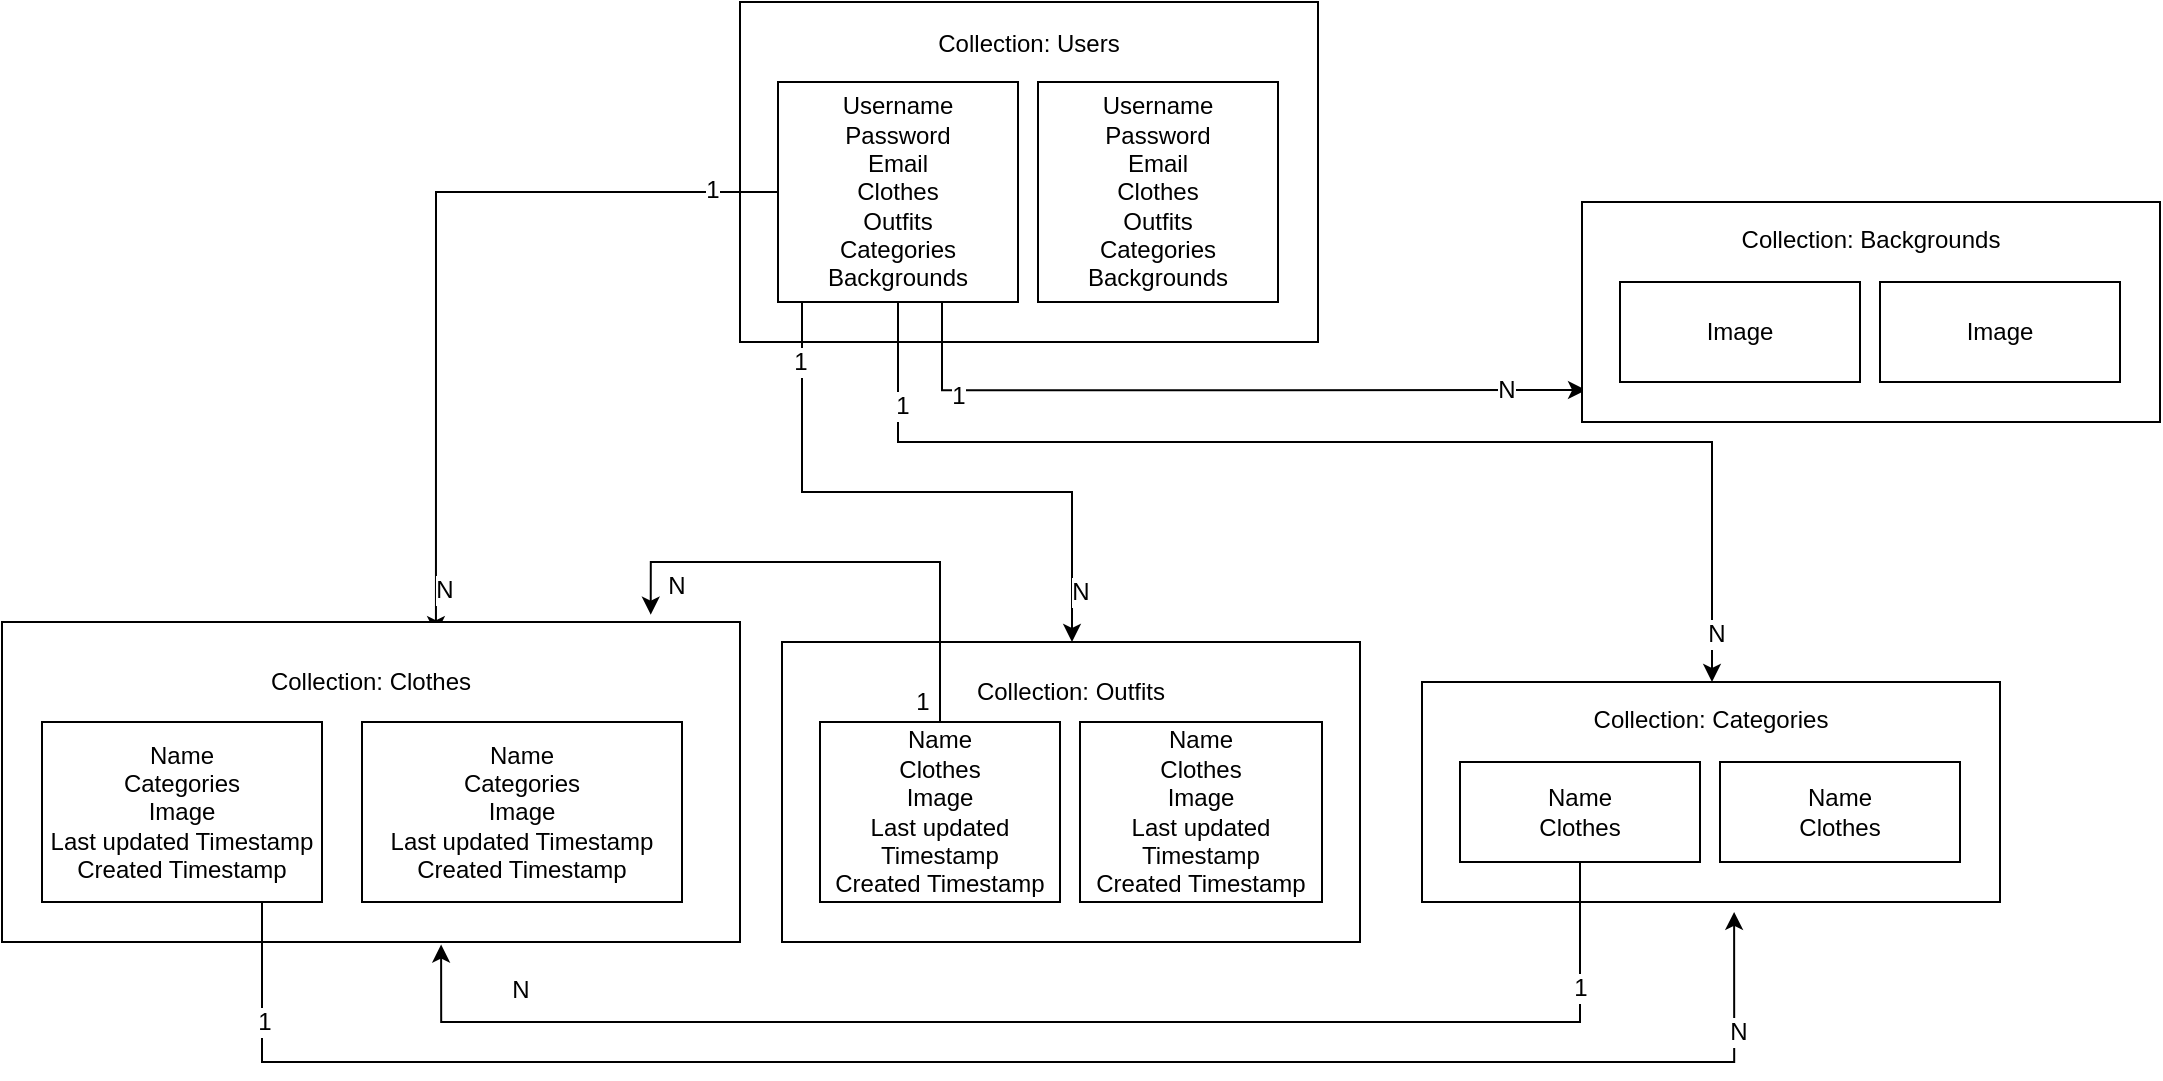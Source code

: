 <mxfile version="12.7.9" type="google" pages="2"><diagram id="MIqAiXgfLhHuZrzWlSct" name="database"><mxGraphModel dx="1872" dy="1532" grid="1" gridSize="10" guides="1" tooltips="1" connect="1" arrows="1" fold="1" page="1" pageScale="1" pageWidth="850" pageHeight="1100" math="0" shadow="0"><root><mxCell id="0"/><mxCell id="1" parent="0"/><mxCell id="cedRGGieCYIQyzHmNa4l-1" value="&lt;div align=&quot;left&quot;&gt;Collection: Users&lt;br&gt;&lt;/div&gt;&lt;div&gt;&lt;br&gt;&lt;/div&gt;&lt;div&gt;&lt;br&gt;&lt;/div&gt;&lt;div&gt;&lt;br&gt;&lt;/div&gt;&lt;div&gt;&lt;br&gt;&lt;/div&gt;&lt;div&gt;&lt;br&gt;&lt;/div&gt;&lt;div&gt;&lt;br&gt;&lt;/div&gt;&lt;div&gt;&lt;br&gt;&lt;/div&gt;&lt;div&gt;&lt;br&gt;&lt;/div&gt;&lt;div&gt;&amp;nbsp;&amp;nbsp;&amp;nbsp;&amp;nbsp;&amp;nbsp;&amp;nbsp;&amp;nbsp;&amp;nbsp;&amp;nbsp;&amp;nbsp;&amp;nbsp;&amp;nbsp;&amp;nbsp; &lt;br&gt;&lt;/div&gt;" style="rounded=0;whiteSpace=wrap;html=1;" parent="1" vertex="1"><mxGeometry x="319" y="-40" width="289" height="170" as="geometry"/></mxCell><mxCell id="cedRGGieCYIQyzHmNa4l-22" style="edgeStyle=orthogonalEdgeStyle;rounded=0;orthogonalLoop=1;jettySize=auto;html=1;entryX=0.588;entryY=0.038;entryDx=0;entryDy=0;entryPerimeter=0;" parent="1" source="cedRGGieCYIQyzHmNa4l-2" target="cedRGGieCYIQyzHmNa4l-4" edge="1"><mxGeometry relative="1" as="geometry"/></mxCell><mxCell id="cedRGGieCYIQyzHmNa4l-33" value="N" style="text;html=1;align=center;verticalAlign=middle;resizable=0;points=[];labelBackgroundColor=#ffffff;" parent="cedRGGieCYIQyzHmNa4l-22" vertex="1" connectable="0"><mxGeometry x="0.887" y="4" relative="1" as="geometry"><mxPoint as="offset"/></mxGeometry></mxCell><mxCell id="cedRGGieCYIQyzHmNa4l-34" value="1" style="text;html=1;align=center;verticalAlign=middle;resizable=0;points=[];labelBackgroundColor=#ffffff;" parent="cedRGGieCYIQyzHmNa4l-22" vertex="1" connectable="0"><mxGeometry x="-0.826" y="-1" relative="1" as="geometry"><mxPoint x="1" as="offset"/></mxGeometry></mxCell><mxCell id="cedRGGieCYIQyzHmNa4l-23" style="edgeStyle=orthogonalEdgeStyle;rounded=0;orthogonalLoop=1;jettySize=auto;html=1;" parent="1" source="cedRGGieCYIQyzHmNa4l-2" target="cedRGGieCYIQyzHmNa4l-7" edge="1"><mxGeometry relative="1" as="geometry"><Array as="points"><mxPoint x="350" y="205"/><mxPoint x="485" y="205"/></Array></mxGeometry></mxCell><mxCell id="cedRGGieCYIQyzHmNa4l-35" value="1" style="text;html=1;align=center;verticalAlign=middle;resizable=0;points=[];labelBackgroundColor=#ffffff;" parent="cedRGGieCYIQyzHmNa4l-23" vertex="1" connectable="0"><mxGeometry x="-0.806" y="-1" relative="1" as="geometry"><mxPoint as="offset"/></mxGeometry></mxCell><mxCell id="cedRGGieCYIQyzHmNa4l-36" value="N" style="text;html=1;align=center;verticalAlign=middle;resizable=0;points=[];labelBackgroundColor=#ffffff;" parent="cedRGGieCYIQyzHmNa4l-23" vertex="1" connectable="0"><mxGeometry x="0.843" y="4" relative="1" as="geometry"><mxPoint y="-1" as="offset"/></mxGeometry></mxCell><mxCell id="cedRGGieCYIQyzHmNa4l-24" style="edgeStyle=orthogonalEdgeStyle;rounded=0;orthogonalLoop=1;jettySize=auto;html=1;" parent="1" source="cedRGGieCYIQyzHmNa4l-2" target="cedRGGieCYIQyzHmNa4l-13" edge="1"><mxGeometry relative="1" as="geometry"><Array as="points"><mxPoint x="398" y="180"/><mxPoint x="805" y="180"/></Array></mxGeometry></mxCell><mxCell id="cedRGGieCYIQyzHmNa4l-38" value="1" style="text;html=1;align=center;verticalAlign=middle;resizable=0;points=[];labelBackgroundColor=#ffffff;" parent="cedRGGieCYIQyzHmNa4l-24" vertex="1" connectable="0"><mxGeometry x="-0.827" y="2" relative="1" as="geometry"><mxPoint as="offset"/></mxGeometry></mxCell><mxCell id="cedRGGieCYIQyzHmNa4l-40" value="N" style="text;html=1;align=center;verticalAlign=middle;resizable=0;points=[];labelBackgroundColor=#ffffff;" parent="cedRGGieCYIQyzHmNa4l-24" vertex="1" connectable="0"><mxGeometry x="0.919" y="2" relative="1" as="geometry"><mxPoint as="offset"/></mxGeometry></mxCell><mxCell id="cedRGGieCYIQyzHmNa4l-25" style="edgeStyle=orthogonalEdgeStyle;rounded=0;orthogonalLoop=1;jettySize=auto;html=1;entryX=0.007;entryY=0.855;entryDx=0;entryDy=0;entryPerimeter=0;" parent="1" source="cedRGGieCYIQyzHmNa4l-2" target="cedRGGieCYIQyzHmNa4l-19" edge="1"><mxGeometry relative="1" as="geometry"><Array as="points"><mxPoint x="420" y="154"/></Array></mxGeometry></mxCell><mxCell id="cedRGGieCYIQyzHmNa4l-37" value="1" style="text;html=1;align=center;verticalAlign=middle;resizable=0;points=[];labelBackgroundColor=#ffffff;" parent="cedRGGieCYIQyzHmNa4l-25" vertex="1" connectable="0"><mxGeometry x="-0.759" y="9" relative="1" as="geometry"><mxPoint x="8" y="12" as="offset"/></mxGeometry></mxCell><mxCell id="cedRGGieCYIQyzHmNa4l-39" value="N" style="text;html=1;align=center;verticalAlign=middle;resizable=0;points=[];labelBackgroundColor=#ffffff;" parent="cedRGGieCYIQyzHmNa4l-25" vertex="1" connectable="0"><mxGeometry x="0.778" relative="1" as="geometry"><mxPoint as="offset"/></mxGeometry></mxCell><mxCell id="cedRGGieCYIQyzHmNa4l-2" value="&lt;div&gt;Username&lt;/div&gt;&lt;div&gt;Password&lt;/div&gt;&lt;div&gt;Email&lt;/div&gt;&lt;div&gt;Clothes&lt;/div&gt;&lt;div&gt;Outfits&lt;br&gt;Categories&lt;/div&gt;&lt;div&gt;Backgrounds&lt;br&gt;&lt;/div&gt;" style="rounded=0;whiteSpace=wrap;html=1;" parent="1" vertex="1"><mxGeometry x="338" width="120" height="110" as="geometry"/></mxCell><mxCell id="cedRGGieCYIQyzHmNa4l-3" value="&lt;div&gt;Username&lt;/div&gt;&lt;div&gt;Password&lt;/div&gt;&lt;div&gt;Email&lt;/div&gt;&lt;div&gt;Clothes&lt;/div&gt;&lt;div&gt;Outfits&lt;br&gt;Categories&lt;/div&gt;&lt;div&gt;Backgrounds&lt;br&gt;&lt;/div&gt;" style="rounded=0;whiteSpace=wrap;html=1;" parent="1" vertex="1"><mxGeometry x="468" width="120" height="110" as="geometry"/></mxCell><mxCell id="cedRGGieCYIQyzHmNa4l-4" value="&lt;div align=&quot;left&quot;&gt;Collection: Clothes&lt;br&gt;&lt;/div&gt;&lt;div&gt;&lt;br&gt;&lt;/div&gt;&lt;div&gt;&lt;br&gt;&lt;/div&gt;&lt;div&gt;&lt;br&gt;&lt;/div&gt;&lt;div&gt;&lt;br&gt;&lt;/div&gt;&lt;div&gt;&lt;br&gt;&lt;/div&gt;&lt;div&gt;&lt;br&gt;&lt;/div&gt;&lt;div&gt;&amp;nbsp;&amp;nbsp;&amp;nbsp;&amp;nbsp;&amp;nbsp;&amp;nbsp;&amp;nbsp;&amp;nbsp;&amp;nbsp;&amp;nbsp;&amp;nbsp;&amp;nbsp;&amp;nbsp; &lt;/div&gt;" style="rounded=0;whiteSpace=wrap;html=1;" parent="1" vertex="1"><mxGeometry x="-50" y="270" width="369" height="160" as="geometry"/></mxCell><mxCell id="cedRGGieCYIQyzHmNa4l-26" style="edgeStyle=orthogonalEdgeStyle;rounded=0;orthogonalLoop=1;jettySize=auto;html=1;entryX=0.54;entryY=1.045;entryDx=0;entryDy=0;entryPerimeter=0;" parent="1" source="cedRGGieCYIQyzHmNa4l-5" target="cedRGGieCYIQyzHmNa4l-13" edge="1"><mxGeometry relative="1" as="geometry"><Array as="points"><mxPoint x="80" y="490"/><mxPoint x="816" y="490"/></Array></mxGeometry></mxCell><mxCell id="cedRGGieCYIQyzHmNa4l-41" value="N" style="text;html=1;align=center;verticalAlign=middle;resizable=0;points=[];labelBackgroundColor=#ffffff;" parent="cedRGGieCYIQyzHmNa4l-26" vertex="1" connectable="0"><mxGeometry x="0.865" y="-2" relative="1" as="geometry"><mxPoint as="offset"/></mxGeometry></mxCell><mxCell id="cedRGGieCYIQyzHmNa4l-42" value="1" style="text;html=1;align=center;verticalAlign=middle;resizable=0;points=[];labelBackgroundColor=#ffffff;" parent="cedRGGieCYIQyzHmNa4l-26" vertex="1" connectable="0"><mxGeometry x="-0.867" y="1" relative="1" as="geometry"><mxPoint as="offset"/></mxGeometry></mxCell><mxCell id="cedRGGieCYIQyzHmNa4l-5" value="&lt;div&gt;Name&lt;/div&gt;&lt;div&gt;Categories&lt;/div&gt;&lt;div&gt;Image&lt;/div&gt;&lt;div&gt;Last updated Timestamp&lt;/div&gt;&lt;div&gt;Created Timestamp&lt;br&gt;&lt;/div&gt;" style="rounded=0;whiteSpace=wrap;html=1;" parent="1" vertex="1"><mxGeometry x="-30" y="320" width="140" height="90" as="geometry"/></mxCell><mxCell id="cedRGGieCYIQyzHmNa4l-6" value="&lt;div&gt;Name&lt;/div&gt;&lt;div&gt;Categories&lt;/div&gt;&lt;div&gt;Image&lt;br&gt;&lt;/div&gt;&lt;div&gt;&lt;div&gt;Last updated Timestamp&lt;/div&gt;Created Timestamp&lt;/div&gt;" style="rounded=0;whiteSpace=wrap;html=1;" parent="1" vertex="1"><mxGeometry x="130" y="320" width="160" height="90" as="geometry"/></mxCell><mxCell id="cedRGGieCYIQyzHmNa4l-7" value="&lt;div align=&quot;left&quot;&gt;Collection: Outfits&lt;br&gt;&lt;/div&gt;&lt;div&gt;&lt;br&gt;&lt;/div&gt;&lt;div&gt;&lt;br&gt;&lt;/div&gt;&lt;div&gt;&lt;br&gt;&lt;/div&gt;&lt;div&gt;&lt;br&gt;&lt;/div&gt;&lt;div&gt;&lt;br&gt;&lt;/div&gt;&lt;div&gt;&lt;br&gt;&lt;/div&gt;&lt;div&gt;&amp;nbsp;&amp;nbsp;&amp;nbsp;&amp;nbsp;&amp;nbsp;&amp;nbsp;&amp;nbsp;&amp;nbsp;&amp;nbsp;&amp;nbsp;&amp;nbsp;&amp;nbsp;&amp;nbsp; &lt;/div&gt;" style="rounded=0;whiteSpace=wrap;html=1;" parent="1" vertex="1"><mxGeometry x="340" y="280" width="289" height="150" as="geometry"/></mxCell><mxCell id="cedRGGieCYIQyzHmNa4l-28" style="edgeStyle=orthogonalEdgeStyle;rounded=0;orthogonalLoop=1;jettySize=auto;html=1;entryX=0.879;entryY=-0.023;entryDx=0;entryDy=0;entryPerimeter=0;" parent="1" source="cedRGGieCYIQyzHmNa4l-8" target="cedRGGieCYIQyzHmNa4l-4" edge="1"><mxGeometry relative="1" as="geometry"><Array as="points"><mxPoint x="419" y="240"/><mxPoint x="274" y="240"/></Array></mxGeometry></mxCell><mxCell id="cedRGGieCYIQyzHmNa4l-29" value="N" style="text;html=1;align=center;verticalAlign=middle;resizable=0;points=[];labelBackgroundColor=#ffffff;" parent="cedRGGieCYIQyzHmNa4l-28" vertex="1" connectable="0"><mxGeometry x="-0.397" y="13" relative="1" as="geometry"><mxPoint x="-119" y="7" as="offset"/></mxGeometry></mxCell><mxCell id="cedRGGieCYIQyzHmNa4l-30" value="1" style="text;html=1;align=center;verticalAlign=middle;resizable=0;points=[];labelBackgroundColor=#ffffff;" parent="cedRGGieCYIQyzHmNa4l-28" vertex="1" connectable="0"><mxGeometry x="-0.397" y="29" relative="1" as="geometry"><mxPoint x="20" y="65.71" as="offset"/></mxGeometry></mxCell><mxCell id="cedRGGieCYIQyzHmNa4l-8" value="&lt;div&gt;Name&lt;/div&gt;&lt;div&gt;Clothes&lt;/div&gt;&lt;div&gt;Image&lt;br&gt;&lt;/div&gt;&lt;div&gt;&lt;div&gt;Last updated Timestamp&lt;/div&gt;Created Timestamp&lt;/div&gt;" style="rounded=0;whiteSpace=wrap;html=1;" parent="1" vertex="1"><mxGeometry x="359" y="320" width="120" height="90" as="geometry"/></mxCell><mxCell id="cedRGGieCYIQyzHmNa4l-9" value="&lt;div&gt;Name&lt;/div&gt;&lt;div&gt;Clothes&lt;/div&gt;&lt;div&gt;Image&lt;br&gt;&lt;/div&gt;&lt;div&gt;&lt;div&gt;Last updated Timestamp&lt;/div&gt;Created Timestamp&lt;/div&gt;" style="rounded=0;whiteSpace=wrap;html=1;" parent="1" vertex="1"><mxGeometry x="489" y="320" width="121" height="90" as="geometry"/></mxCell><mxCell id="cedRGGieCYIQyzHmNa4l-13" value="&lt;div align=&quot;left&quot;&gt;Collection: Categories&lt;br&gt;&lt;/div&gt;&lt;div&gt;&lt;br&gt;&lt;/div&gt;&lt;div&gt;&lt;br&gt;&lt;/div&gt;&lt;div&gt;&lt;br&gt;&lt;/div&gt;&lt;div&gt;&lt;br&gt;&lt;/div&gt;&lt;div&gt;&amp;nbsp;&amp;nbsp;&amp;nbsp;&amp;nbsp;&amp;nbsp;&amp;nbsp;&amp;nbsp;&amp;nbsp;&amp;nbsp;&amp;nbsp;&amp;nbsp;&amp;nbsp;&amp;nbsp; &lt;/div&gt;" style="rounded=0;whiteSpace=wrap;html=1;" parent="1" vertex="1"><mxGeometry x="660" y="300" width="289" height="110" as="geometry"/></mxCell><mxCell id="cedRGGieCYIQyzHmNa4l-27" style="edgeStyle=orthogonalEdgeStyle;rounded=0;orthogonalLoop=1;jettySize=auto;html=1;entryX=0.595;entryY=1.008;entryDx=0;entryDy=0;entryPerimeter=0;" parent="1" source="cedRGGieCYIQyzHmNa4l-14" target="cedRGGieCYIQyzHmNa4l-4" edge="1"><mxGeometry relative="1" as="geometry"><Array as="points"><mxPoint x="739" y="470"/><mxPoint x="170" y="470"/></Array></mxGeometry></mxCell><mxCell id="cedRGGieCYIQyzHmNa4l-43" value="1" style="text;html=1;align=center;verticalAlign=middle;resizable=0;points=[];labelBackgroundColor=#ffffff;" parent="cedRGGieCYIQyzHmNa4l-27" vertex="1" connectable="0"><mxGeometry x="-0.817" relative="1" as="geometry"><mxPoint as="offset"/></mxGeometry></mxCell><mxCell id="cedRGGieCYIQyzHmNa4l-14" value="&lt;div&gt;Name&lt;/div&gt;&lt;div&gt;Clothes&lt;/div&gt;" style="rounded=0;whiteSpace=wrap;html=1;" parent="1" vertex="1"><mxGeometry x="679" y="340" width="120" height="50" as="geometry"/></mxCell><mxCell id="cedRGGieCYIQyzHmNa4l-15" value="&lt;div&gt;Name&lt;/div&gt;&lt;div&gt;Clothes&lt;br&gt;&lt;/div&gt;" style="rounded=0;whiteSpace=wrap;html=1;" parent="1" vertex="1"><mxGeometry x="809" y="340" width="120" height="50" as="geometry"/></mxCell><mxCell id="cedRGGieCYIQyzHmNa4l-19" value="&lt;div align=&quot;left&quot;&gt;Collection: Backgrounds&lt;br&gt;&lt;/div&gt;&lt;div&gt;&lt;br&gt;&lt;/div&gt;&lt;div&gt;&lt;br&gt;&lt;/div&gt;&lt;div&gt;&lt;br&gt;&lt;/div&gt;&lt;div&gt;&lt;br&gt;&lt;/div&gt;&lt;div&gt;&amp;nbsp;&amp;nbsp;&amp;nbsp;&amp;nbsp;&amp;nbsp;&amp;nbsp;&amp;nbsp;&amp;nbsp;&amp;nbsp;&amp;nbsp;&amp;nbsp;&amp;nbsp;&amp;nbsp; &lt;/div&gt;" style="rounded=0;whiteSpace=wrap;html=1;" parent="1" vertex="1"><mxGeometry x="740" y="60" width="289" height="110" as="geometry"/></mxCell><mxCell id="cedRGGieCYIQyzHmNa4l-20" value="Image" style="rounded=0;whiteSpace=wrap;html=1;" parent="1" vertex="1"><mxGeometry x="759" y="100" width="120" height="50" as="geometry"/></mxCell><mxCell id="cedRGGieCYIQyzHmNa4l-21" value="Image" style="rounded=0;whiteSpace=wrap;html=1;" parent="1" vertex="1"><mxGeometry x="889" y="100" width="120" height="50" as="geometry"/></mxCell><mxCell id="cedRGGieCYIQyzHmNa4l-31" value="N" style="text;html=1;align=center;verticalAlign=middle;resizable=0;points=[];labelBackgroundColor=#ffffff;" parent="1" vertex="1" connectable="0"><mxGeometry x="419.0" y="300.0" as="geometry"><mxPoint x="-210" y="154" as="offset"/></mxGeometry></mxCell></root></mxGraphModel></diagram><diagram id="smttY_8d43l1NCM-HNlV" name="views"><mxGraphModel dx="1202" dy="508" grid="1" gridSize="10" guides="1" tooltips="1" connect="1" arrows="1" fold="1" page="1" pageScale="1" pageWidth="850" pageHeight="1100" math="0" shadow="0"><root><mxCell id="j80IvHg0GHCrI81Las5L-0"/><mxCell id="j80IvHg0GHCrI81Las5L-1" parent="j80IvHg0GHCrI81Las5L-0"/><mxCell id="j80IvHg0GHCrI81Las5L-4" style="edgeStyle=orthogonalEdgeStyle;rounded=0;orthogonalLoop=1;jettySize=auto;html=1;entryX=0;entryY=0.5;entryDx=0;entryDy=0;" parent="j80IvHg0GHCrI81Las5L-1" edge="1"><mxGeometry relative="1" as="geometry"><Array as="points"><mxPoint x="190" y="93"/></Array><mxPoint x="190" y="96" as="sourcePoint"/><mxPoint x="290" y="93" as="targetPoint"/></mxGeometry></mxCell><mxCell id="j80IvHg0GHCrI81Las5L-2" value="App Starts" style="ellipse;whiteSpace=wrap;html=1;aspect=fixed;fillColor=#F19C99;" parent="j80IvHg0GHCrI81Las5L-1" vertex="1"><mxGeometry x="110" y="51" width="80" height="80" as="geometry"/></mxCell><mxCell id="j80IvHg0GHCrI81Las5L-6" style="edgeStyle=orthogonalEdgeStyle;rounded=0;orthogonalLoop=1;jettySize=auto;html=1;entryX=0;entryY=0.5;entryDx=0;entryDy=0;" parent="j80IvHg0GHCrI81Las5L-1" source="j80IvHg0GHCrI81Las5L-3" target="j80IvHg0GHCrI81Las5L-5" edge="1"><mxGeometry relative="1" as="geometry"/></mxCell><mxCell id="f8x-JYqWA40ygMvbneny-0" value="Login Button Clicked" style="text;html=1;align=center;verticalAlign=middle;resizable=0;points=[];labelBackgroundColor=#ffffff;" vertex="1" connectable="0" parent="j80IvHg0GHCrI81Las5L-6"><mxGeometry x="-0.2" y="-1" relative="1" as="geometry"><mxPoint y="-10" as="offset"/></mxGeometry></mxCell><mxCell id="j80IvHg0GHCrI81Las5L-8" style="edgeStyle=orthogonalEdgeStyle;rounded=0;orthogonalLoop=1;jettySize=auto;html=1;entryX=0;entryY=0.5;entryDx=0;entryDy=0;" parent="j80IvHg0GHCrI81Las5L-1" edge="1" target="j80IvHg0GHCrI81Las5L-7"><mxGeometry relative="1" as="geometry"><mxPoint x="330" y="130" as="sourcePoint"/><mxPoint x="451.04" y="246.04" as="targetPoint"/><Array as="points"><mxPoint x="330" y="214"/></Array></mxGeometry></mxCell><mxCell id="j80IvHg0GHCrI81Las5L-9" value="Signup Button Clicked" style="text;html=1;align=center;verticalAlign=middle;resizable=0;points=[];labelBackgroundColor=#ffffff;" parent="j80IvHg0GHCrI81Las5L-8" vertex="1" connectable="0"><mxGeometry x="-0.047" y="18" relative="1" as="geometry"><mxPoint x="18" y="26" as="offset"/></mxGeometry></mxCell><mxCell id="j80IvHg0GHCrI81Las5L-3" value="Welcome/ Login/ Signup Page" style="ellipse;whiteSpace=wrap;html=1;aspect=fixed;fillColor=#F19C99;" parent="j80IvHg0GHCrI81Las5L-1" vertex="1"><mxGeometry x="290" y="51" width="80" height="80" as="geometry"/></mxCell><mxCell id="f8x-JYqWA40ygMvbneny-4" style="edgeStyle=orthogonalEdgeStyle;rounded=0;orthogonalLoop=1;jettySize=auto;html=1;entryX=0.613;entryY=0;entryDx=0;entryDy=0;entryPerimeter=0;" edge="1" parent="j80IvHg0GHCrI81Las5L-1" source="j80IvHg0GHCrI81Las5L-5" target="j80IvHg0GHCrI81Las5L-3"><mxGeometry relative="1" as="geometry"><Array as="points"><mxPoint x="610" y="31"/><mxPoint x="339" y="31"/></Array></mxGeometry></mxCell><mxCell id="f8x-JYqWA40ygMvbneny-5" value="Back Button Clicked" style="text;html=1;align=center;verticalAlign=middle;resizable=0;points=[];labelBackgroundColor=#ffffff;" vertex="1" connectable="0" parent="f8x-JYqWA40ygMvbneny-4"><mxGeometry x="0.312" y="1" relative="1" as="geometry"><mxPoint x="-1" y="-12" as="offset"/></mxGeometry></mxCell><mxCell id="f8x-JYqWA40ygMvbneny-6" style="edgeStyle=orthogonalEdgeStyle;rounded=0;orthogonalLoop=1;jettySize=auto;html=1;entryX=0.5;entryY=0;entryDx=0;entryDy=0;" edge="1" parent="j80IvHg0GHCrI81Las5L-1" source="j80IvHg0GHCrI81Las5L-5" target="j80IvHg0GHCrI81Las5L-7"><mxGeometry relative="1" as="geometry"><Array as="points"><mxPoint x="490" y="114"/></Array></mxGeometry></mxCell><mxCell id="f8x-JYqWA40ygMvbneny-7" value="Sign Up Button Clicked" style="text;html=1;align=center;verticalAlign=middle;resizable=0;points=[];labelBackgroundColor=#ffffff;" vertex="1" connectable="0" parent="f8x-JYqWA40ygMvbneny-6"><mxGeometry x="-0.127" relative="1" as="geometry"><mxPoint y="17" as="offset"/></mxGeometry></mxCell><mxCell id="f8x-JYqWA40ygMvbneny-9" style="edgeStyle=orthogonalEdgeStyle;rounded=0;orthogonalLoop=1;jettySize=auto;html=1;entryX=0.5;entryY=0;entryDx=0;entryDy=0;" edge="1" parent="j80IvHg0GHCrI81Las5L-1" source="j80IvHg0GHCrI81Las5L-5" target="f8x-JYqWA40ygMvbneny-8"><mxGeometry relative="1" as="geometry"><Array as="points"><mxPoint x="651" y="97"/></Array></mxGeometry></mxCell><mxCell id="f8x-JYqWA40ygMvbneny-10" value="Login Accepted" style="text;html=1;align=center;verticalAlign=middle;resizable=0;points=[];labelBackgroundColor=#ffffff;" vertex="1" connectable="0" parent="f8x-JYqWA40ygMvbneny-9"><mxGeometry x="-0.308" y="4" relative="1" as="geometry"><mxPoint as="offset"/></mxGeometry></mxCell><mxCell id="j80IvHg0GHCrI81Las5L-5" value="Login Form" style="ellipse;whiteSpace=wrap;html=1;aspect=fixed;fillColor=#F19C99;" parent="j80IvHg0GHCrI81Las5L-1" vertex="1"><mxGeometry x="570" y="51" width="80" height="80" as="geometry"/></mxCell><mxCell id="f8x-JYqWA40ygMvbneny-2" style="edgeStyle=orthogonalEdgeStyle;rounded=0;orthogonalLoop=1;jettySize=auto;html=1;entryX=0.763;entryY=0.913;entryDx=0;entryDy=0;entryPerimeter=0;" edge="1" parent="j80IvHg0GHCrI81Las5L-1" source="j80IvHg0GHCrI81Las5L-7" target="j80IvHg0GHCrI81Las5L-3"><mxGeometry relative="1" as="geometry"><Array as="points"><mxPoint x="351" y="194"/></Array></mxGeometry></mxCell><mxCell id="f8x-JYqWA40ygMvbneny-3" value="Back Button Clicked" style="text;html=1;align=center;verticalAlign=middle;resizable=0;points=[];labelBackgroundColor=#ffffff;" vertex="1" connectable="0" parent="f8x-JYqWA40ygMvbneny-2"><mxGeometry x="0.117" y="-26" relative="1" as="geometry"><mxPoint x="51.64" y="6" as="offset"/></mxGeometry></mxCell><mxCell id="f8x-JYqWA40ygMvbneny-11" style="edgeStyle=orthogonalEdgeStyle;rounded=0;orthogonalLoop=1;jettySize=auto;html=1;entryX=0.3;entryY=0.063;entryDx=0;entryDy=0;entryPerimeter=0;" edge="1" parent="j80IvHg0GHCrI81Las5L-1" source="j80IvHg0GHCrI81Las5L-7" target="f8x-JYqWA40ygMvbneny-8"><mxGeometry relative="1" as="geometry"/></mxCell><mxCell id="f8x-JYqWA40ygMvbneny-12" value="Sign up Accepted" style="text;html=1;align=center;verticalAlign=middle;resizable=0;points=[];labelBackgroundColor=#ffffff;" vertex="1" connectable="0" parent="f8x-JYqWA40ygMvbneny-11"><mxGeometry x="-0.143" y="-1" relative="1" as="geometry"><mxPoint x="-35" y="27" as="offset"/></mxGeometry></mxCell><mxCell id="j80IvHg0GHCrI81Las5L-7" value="Signup Form" style="ellipse;whiteSpace=wrap;html=1;aspect=fixed;fillColor=#F19C99;" parent="j80IvHg0GHCrI81Las5L-1" vertex="1"><mxGeometry x="450" y="174" width="80" height="80" as="geometry"/></mxCell><mxCell id="f8x-JYqWA40ygMvbneny-13" style="edgeStyle=orthogonalEdgeStyle;rounded=0;orthogonalLoop=1;jettySize=auto;html=1;entryX=0.638;entryY=0.925;entryDx=0;entryDy=0;entryPerimeter=0;exitX=0;exitY=0.5;exitDx=0;exitDy=0;" edge="1" parent="j80IvHg0GHCrI81Las5L-1" source="f8x-JYqWA40ygMvbneny-8" target="j80IvHg0GHCrI81Las5L-2"><mxGeometry relative="1" as="geometry"><Array as="points"><mxPoint x="611" y="380"/><mxPoint x="570" y="380"/><mxPoint x="570" y="260"/><mxPoint x="290" y="260"/><mxPoint x="290" y="131"/><mxPoint x="161" y="131"/></Array></mxGeometry></mxCell><mxCell id="f8x-JYqWA40ygMvbneny-15" value="Sign out button clicked" style="text;html=1;align=center;verticalAlign=middle;resizable=0;points=[];labelBackgroundColor=#ffffff;" vertex="1" connectable="0" parent="f8x-JYqWA40ygMvbneny-13"><mxGeometry x="-0.086" y="5" relative="1" as="geometry"><mxPoint y="2" as="offset"/></mxGeometry></mxCell><mxCell id="f8x-JYqWA40ygMvbneny-17" style="edgeStyle=orthogonalEdgeStyle;rounded=0;orthogonalLoop=1;jettySize=auto;html=1;entryX=1;entryY=0.5;entryDx=0;entryDy=0;" edge="1" parent="j80IvHg0GHCrI81Las5L-1" source="f8x-JYqWA40ygMvbneny-8" target="f8x-JYqWA40ygMvbneny-16"><mxGeometry relative="1" as="geometry"/></mxCell><mxCell id="f8x-JYqWA40ygMvbneny-22" value="My Wardrobe Button Clicked" style="text;html=1;align=center;verticalAlign=middle;resizable=0;points=[];labelBackgroundColor=#ffffff;" vertex="1" connectable="0" parent="f8x-JYqWA40ygMvbneny-17"><mxGeometry x="0.222" y="-5" relative="1" as="geometry"><mxPoint y="15" as="offset"/></mxGeometry></mxCell><mxCell id="f8x-JYqWA40ygMvbneny-19" style="edgeStyle=orthogonalEdgeStyle;rounded=0;orthogonalLoop=1;jettySize=auto;html=1;entryX=0;entryY=0.5;entryDx=0;entryDy=0;" edge="1" parent="j80IvHg0GHCrI81Las5L-1" source="f8x-JYqWA40ygMvbneny-8" target="f8x-JYqWA40ygMvbneny-18"><mxGeometry relative="1" as="geometry"><Array as="points"><mxPoint x="651" y="447"/><mxPoint x="301" y="447"/><mxPoint x="301" y="527"/></Array></mxGeometry></mxCell><mxCell id="f8x-JYqWA40ygMvbneny-23" value="Add Clothes Button Clicked" style="text;html=1;align=center;verticalAlign=middle;resizable=0;points=[];labelBackgroundColor=#ffffff;" vertex="1" connectable="0" parent="f8x-JYqWA40ygMvbneny-19"><mxGeometry x="-0.245" y="-3" relative="1" as="geometry"><mxPoint y="-6" as="offset"/></mxGeometry></mxCell><mxCell id="f8x-JYqWA40ygMvbneny-21" style="edgeStyle=orthogonalEdgeStyle;rounded=0;orthogonalLoop=1;jettySize=auto;html=1;entryX=0;entryY=0.5;entryDx=0;entryDy=0;" edge="1" parent="j80IvHg0GHCrI81Las5L-1" source="f8x-JYqWA40ygMvbneny-8" target="f8x-JYqWA40ygMvbneny-20"><mxGeometry relative="1" as="geometry"/></mxCell><mxCell id="f8x-JYqWA40ygMvbneny-24" value="Update Profile Button Clicked" style="text;html=1;align=center;verticalAlign=middle;resizable=0;points=[];labelBackgroundColor=#ffffff;" vertex="1" connectable="0" parent="f8x-JYqWA40ygMvbneny-21"><mxGeometry x="-0.291" y="-1" relative="1" as="geometry"><mxPoint x="11" y="-11" as="offset"/></mxGeometry></mxCell><mxCell id="f8x-JYqWA40ygMvbneny-8" value="Main Menu" style="ellipse;whiteSpace=wrap;html=1;aspect=fixed;fillColor=#99CCFF;" vertex="1" parent="j80IvHg0GHCrI81Las5L-1"><mxGeometry x="611" y="347" width="80" height="80" as="geometry"/></mxCell><mxCell id="f8x-JYqWA40ygMvbneny-25" style="edgeStyle=orthogonalEdgeStyle;rounded=0;orthogonalLoop=1;jettySize=auto;html=1;entryX=0.038;entryY=0.25;entryDx=0;entryDy=0;entryPerimeter=0;" edge="1" parent="j80IvHg0GHCrI81Las5L-1" source="f8x-JYqWA40ygMvbneny-16" target="f8x-JYqWA40ygMvbneny-8"><mxGeometry relative="1" as="geometry"><Array as="points"><mxPoint x="341" y="367"/><mxPoint x="341" y="367"/></Array></mxGeometry></mxCell><mxCell id="f8x-JYqWA40ygMvbneny-26" value="Back Button Clicked" style="text;html=1;align=center;verticalAlign=middle;resizable=0;points=[];labelBackgroundColor=#ffffff;" vertex="1" connectable="0" parent="f8x-JYqWA40ygMvbneny-25"><mxGeometry x="-0.357" y="5" relative="1" as="geometry"><mxPoint y="-5" as="offset"/></mxGeometry></mxCell><mxCell id="f8x-JYqWA40ygMvbneny-31" style="edgeStyle=orthogonalEdgeStyle;rounded=0;orthogonalLoop=1;jettySize=auto;html=1;" edge="1" parent="j80IvHg0GHCrI81Las5L-1" source="f8x-JYqWA40ygMvbneny-16" target="f8x-JYqWA40ygMvbneny-18"><mxGeometry relative="1" as="geometry"><Array as="points"><mxPoint x="151" y="397"/><mxPoint x="151" y="537"/></Array></mxGeometry></mxCell><mxCell id="f8x-JYqWA40ygMvbneny-32" value="Add Clothes Button Clicked" style="text;html=1;align=center;verticalAlign=middle;resizable=0;points=[];labelBackgroundColor=#ffffff;" vertex="1" connectable="0" parent="f8x-JYqWA40ygMvbneny-31"><mxGeometry x="-0.472" relative="1" as="geometry"><mxPoint x="40" y="40" as="offset"/></mxGeometry></mxCell><mxCell id="f8x-JYqWA40ygMvbneny-34" style="edgeStyle=orthogonalEdgeStyle;rounded=0;orthogonalLoop=1;jettySize=auto;html=1;entryX=0.5;entryY=0;entryDx=0;entryDy=0;" edge="1" parent="j80IvHg0GHCrI81Las5L-1" source="f8x-JYqWA40ygMvbneny-16" target="f8x-JYqWA40ygMvbneny-33"><mxGeometry relative="1" as="geometry"><Array as="points"><mxPoint x="211" y="337"/><mxPoint x="111" y="337"/></Array></mxGeometry></mxCell><mxCell id="f8x-JYqWA40ygMvbneny-36" value="Clothing Category Button Pressed" style="text;html=1;align=center;verticalAlign=middle;resizable=0;points=[];labelBackgroundColor=#ffffff;" vertex="1" connectable="0" parent="f8x-JYqWA40ygMvbneny-34"><mxGeometry x="0.024" y="2" relative="1" as="geometry"><mxPoint x="38" y="-74" as="offset"/></mxGeometry></mxCell><mxCell id="f8x-JYqWA40ygMvbneny-16" value="My Wardrobe" style="ellipse;whiteSpace=wrap;html=1;aspect=fixed;fillColor=#99CCFF;" vertex="1" parent="j80IvHg0GHCrI81Las5L-1"><mxGeometry x="171" y="347" width="80" height="80" as="geometry"/></mxCell><mxCell id="f8x-JYqWA40ygMvbneny-27" style="edgeStyle=orthogonalEdgeStyle;rounded=0;orthogonalLoop=1;jettySize=auto;html=1;entryX=1;entryY=1;entryDx=0;entryDy=0;" edge="1" parent="j80IvHg0GHCrI81Las5L-1" source="f8x-JYqWA40ygMvbneny-18" target="f8x-JYqWA40ygMvbneny-8"><mxGeometry relative="1" as="geometry"><Array as="points"><mxPoint x="461" y="517"/><mxPoint x="461" y="467"/><mxPoint x="679" y="467"/></Array></mxGeometry></mxCell><mxCell id="f8x-JYqWA40ygMvbneny-28" value="Back Button Clicked" style="text;html=1;align=center;verticalAlign=middle;resizable=0;points=[];labelBackgroundColor=#ffffff;" vertex="1" connectable="0" parent="f8x-JYqWA40ygMvbneny-27"><mxGeometry x="-0.264" relative="1" as="geometry"><mxPoint y="7" as="offset"/></mxGeometry></mxCell><mxCell id="f8x-JYqWA40ygMvbneny-51" style="edgeStyle=orthogonalEdgeStyle;rounded=0;orthogonalLoop=1;jettySize=auto;html=1;entryX=0.025;entryY=0.688;entryDx=0;entryDy=0;entryPerimeter=0;" edge="1" parent="j80IvHg0GHCrI81Las5L-1" source="f8x-JYqWA40ygMvbneny-18" target="f8x-JYqWA40ygMvbneny-50"><mxGeometry relative="1" as="geometry"/></mxCell><mxCell id="f8x-JYqWA40ygMvbneny-54" value="Clothing item photo taken" style="text;html=1;align=center;verticalAlign=middle;resizable=0;points=[];labelBackgroundColor=#ffffff;" vertex="1" connectable="0" parent="f8x-JYqWA40ygMvbneny-51"><mxGeometry x="0.143" relative="1" as="geometry"><mxPoint x="-15" y="-15" as="offset"/></mxGeometry></mxCell><mxCell id="f8x-JYqWA40ygMvbneny-18" value="Add Clothes" style="ellipse;whiteSpace=wrap;html=1;aspect=fixed;fillColor=#99CCFF;" vertex="1" parent="j80IvHg0GHCrI81Las5L-1"><mxGeometry x="321" y="487" width="80" height="80" as="geometry"/></mxCell><mxCell id="f8x-JYqWA40ygMvbneny-29" style="edgeStyle=orthogonalEdgeStyle;rounded=0;orthogonalLoop=1;jettySize=auto;html=1;entryX=1;entryY=0;entryDx=0;entryDy=0;" edge="1" parent="j80IvHg0GHCrI81Las5L-1"><mxGeometry relative="1" as="geometry"><mxPoint x="934.542" y="357" as="sourcePoint"/><mxPoint x="679.284" y="358.716" as="targetPoint"/><Array as="points"><mxPoint x="935" y="359"/></Array></mxGeometry></mxCell><mxCell id="f8x-JYqWA40ygMvbneny-30" value="Back Button Clicked" style="text;html=1;align=center;verticalAlign=middle;resizable=0;points=[];labelBackgroundColor=#ffffff;" vertex="1" connectable="0" parent="f8x-JYqWA40ygMvbneny-29"><mxGeometry x="0.146" y="-4" relative="1" as="geometry"><mxPoint y="-6" as="offset"/></mxGeometry></mxCell><mxCell id="f8x-JYqWA40ygMvbneny-20" value="&lt;div&gt;Update Profile Form&lt;br&gt;&lt;/div&gt;" style="ellipse;whiteSpace=wrap;html=1;aspect=fixed;fillColor=#99CCFF;" vertex="1" parent="j80IvHg0GHCrI81Las5L-1"><mxGeometry x="921" y="347" width="80" height="80" as="geometry"/></mxCell><mxCell id="f8x-JYqWA40ygMvbneny-38" style="edgeStyle=orthogonalEdgeStyle;rounded=0;orthogonalLoop=1;jettySize=auto;html=1;entryX=0.075;entryY=0.6;entryDx=0;entryDy=0;entryPerimeter=0;" edge="1" parent="j80IvHg0GHCrI81Las5L-1" source="f8x-JYqWA40ygMvbneny-33" target="f8x-JYqWA40ygMvbneny-37"><mxGeometry relative="1" as="geometry"><Array as="points"><mxPoint x="236" y="607"/><mxPoint x="236" y="635"/></Array></mxGeometry></mxCell><mxCell id="f8x-JYqWA40ygMvbneny-39" value="Clothing Item Clicked" style="text;html=1;align=center;verticalAlign=middle;resizable=0;points=[];labelBackgroundColor=#ffffff;rotation=0;" vertex="1" connectable="0" parent="f8x-JYqWA40ygMvbneny-38"><mxGeometry x="-0.314" y="2" relative="1" as="geometry"><mxPoint y="-8" as="offset"/></mxGeometry></mxCell><mxCell id="f8x-JYqWA40ygMvbneny-42" style="edgeStyle=orthogonalEdgeStyle;rounded=0;orthogonalLoop=1;jettySize=auto;html=1;entryX=0;entryY=0.5;entryDx=0;entryDy=0;" edge="1" parent="j80IvHg0GHCrI81Las5L-1" source="f8x-JYqWA40ygMvbneny-33" target="f8x-JYqWA40ygMvbneny-16"><mxGeometry relative="1" as="geometry"><Array as="points"><mxPoint x="61" y="607"/><mxPoint x="61" y="387"/></Array></mxGeometry></mxCell><mxCell id="f8x-JYqWA40ygMvbneny-43" value="Back button clicked" style="text;html=1;align=center;verticalAlign=middle;resizable=0;points=[];labelBackgroundColor=#ffffff;" vertex="1" connectable="0" parent="f8x-JYqWA40ygMvbneny-42"><mxGeometry x="-0.047" y="-1" relative="1" as="geometry"><mxPoint x="-11" y="72" as="offset"/></mxGeometry></mxCell><mxCell id="f8x-JYqWA40ygMvbneny-33" value="Clothing Index View" style="ellipse;whiteSpace=wrap;html=1;aspect=fixed;fillColor=#99CCFF;" vertex="1" parent="j80IvHg0GHCrI81Las5L-1"><mxGeometry x="71" y="567" width="80" height="80" as="geometry"/></mxCell><mxCell id="f8x-JYqWA40ygMvbneny-40" style="edgeStyle=orthogonalEdgeStyle;rounded=0;orthogonalLoop=1;jettySize=auto;html=1;entryX=0.5;entryY=1;entryDx=0;entryDy=0;" edge="1" parent="j80IvHg0GHCrI81Las5L-1" source="f8x-JYqWA40ygMvbneny-37" target="f8x-JYqWA40ygMvbneny-33"><mxGeometry relative="1" as="geometry"><Array as="points"><mxPoint x="236" y="657"/><mxPoint x="236" y="667"/><mxPoint x="111" y="667"/></Array></mxGeometry></mxCell><mxCell id="f8x-JYqWA40ygMvbneny-41" value="Back Button" style="text;html=1;align=center;verticalAlign=middle;resizable=0;points=[];labelBackgroundColor=#ffffff;" vertex="1" connectable="0" parent="f8x-JYqWA40ygMvbneny-40"><mxGeometry x="0.164" y="4" relative="1" as="geometry"><mxPoint x="4.46" y="6" as="offset"/></mxGeometry></mxCell><mxCell id="f8x-JYqWA40ygMvbneny-52" style="edgeStyle=orthogonalEdgeStyle;rounded=0;orthogonalLoop=1;jettySize=auto;html=1;entryX=0.5;entryY=1;entryDx=0;entryDy=0;" edge="1" parent="j80IvHg0GHCrI81Las5L-1" source="f8x-JYqWA40ygMvbneny-37" target="f8x-JYqWA40ygMvbneny-50"><mxGeometry relative="1" as="geometry"/></mxCell><mxCell id="f8x-JYqWA40ygMvbneny-53" value="Update Clothes Button Clicked" style="text;html=1;align=center;verticalAlign=middle;resizable=0;points=[];labelBackgroundColor=#ffffff;" vertex="1" connectable="0" parent="f8x-JYqWA40ygMvbneny-52"><mxGeometry y="-3" relative="1" as="geometry"><mxPoint y="-12.06" as="offset"/></mxGeometry></mxCell><mxCell id="f8x-JYqWA40ygMvbneny-37" value="Clothes Detail Page" style="ellipse;whiteSpace=wrap;html=1;aspect=fixed;fillColor=#99CCFF;" vertex="1" parent="j80IvHg0GHCrI81Las5L-1"><mxGeometry x="321" y="587" width="80" height="80" as="geometry"/></mxCell><mxCell id="f8x-JYqWA40ygMvbneny-59" style="edgeStyle=orthogonalEdgeStyle;rounded=0;orthogonalLoop=1;jettySize=auto;html=1;entryX=1;entryY=1;entryDx=0;entryDy=0;strokeColor=#000000;" edge="1" parent="j80IvHg0GHCrI81Las5L-1" source="f8x-JYqWA40ygMvbneny-50" target="f8x-JYqWA40ygMvbneny-37"><mxGeometry relative="1" as="geometry"><Array as="points"><mxPoint x="700" y="655"/></Array></mxGeometry></mxCell><mxCell id="f8x-JYqWA40ygMvbneny-60" value="Save button clicked (if last page was CD page)" style="text;html=1;align=center;verticalAlign=middle;resizable=0;points=[];labelBackgroundColor=#ffffff;" vertex="1" connectable="0" parent="f8x-JYqWA40ygMvbneny-59"><mxGeometry x="0.006" y="-1" relative="1" as="geometry"><mxPoint x="-6" y="10" as="offset"/></mxGeometry></mxCell><mxCell id="f8x-JYqWA40ygMvbneny-61" style="edgeStyle=orthogonalEdgeStyle;rounded=0;orthogonalLoop=1;jettySize=auto;html=1;entryX=1;entryY=1;entryDx=0;entryDy=0;strokeColor=#000000;" edge="1" parent="j80IvHg0GHCrI81Las5L-1" source="f8x-JYqWA40ygMvbneny-50" target="f8x-JYqWA40ygMvbneny-18"><mxGeometry relative="1" as="geometry"><Array as="points"><mxPoint x="402" y="580"/><mxPoint x="402" y="555"/></Array></mxGeometry></mxCell><mxCell id="f8x-JYqWA40ygMvbneny-62" value="Save button clicked (if last page was Add clothes)" style="text;html=1;align=center;verticalAlign=middle;resizable=0;points=[];labelBackgroundColor=#ffffff;rotation=0;" vertex="1" connectable="0" parent="f8x-JYqWA40ygMvbneny-61"><mxGeometry x="0.181" y="-3" relative="1" as="geometry"><mxPoint x="55.72" y="11" as="offset"/></mxGeometry></mxCell><mxCell id="f8x-JYqWA40ygMvbneny-50" value="Create/Update Clothes Form " style="ellipse;whiteSpace=wrap;html=1;aspect=fixed;fillColor=#99CCFF;" vertex="1" parent="j80IvHg0GHCrI81Las5L-1"><mxGeometry x="651" y="507" width="80" height="80" as="geometry"/></mxCell><mxCell id="f8x-JYqWA40ygMvbneny-55" value="" style="endArrow=none;html=1;strokeColor=#9933FF;" edge="1" parent="j80IvHg0GHCrI81Las5L-1"><mxGeometry width="50" height="50" relative="1" as="geometry"><mxPoint x="10" y="313" as="sourcePoint"/><mxPoint x="1080" y="313" as="targetPoint"/><Array as="points"><mxPoint x="550" y="313"/></Array></mxGeometry></mxCell><mxCell id="f8x-JYqWA40ygMvbneny-58" value="&lt;i&gt;&lt;b&gt;Boundary between visible to ONLY logged-in users and visible to all users&lt;/b&gt;&lt;/i&gt;" style="text;html=1;strokeColor=#B266FF;fillColor=none;align=center;verticalAlign=middle;whiteSpace=wrap;rounded=0;" vertex="1" parent="j80IvHg0GHCrI81Las5L-1"><mxGeometry y="280" width="290" height="30" as="geometry"/></mxCell></root></mxGraphModel></diagram></mxfile>
